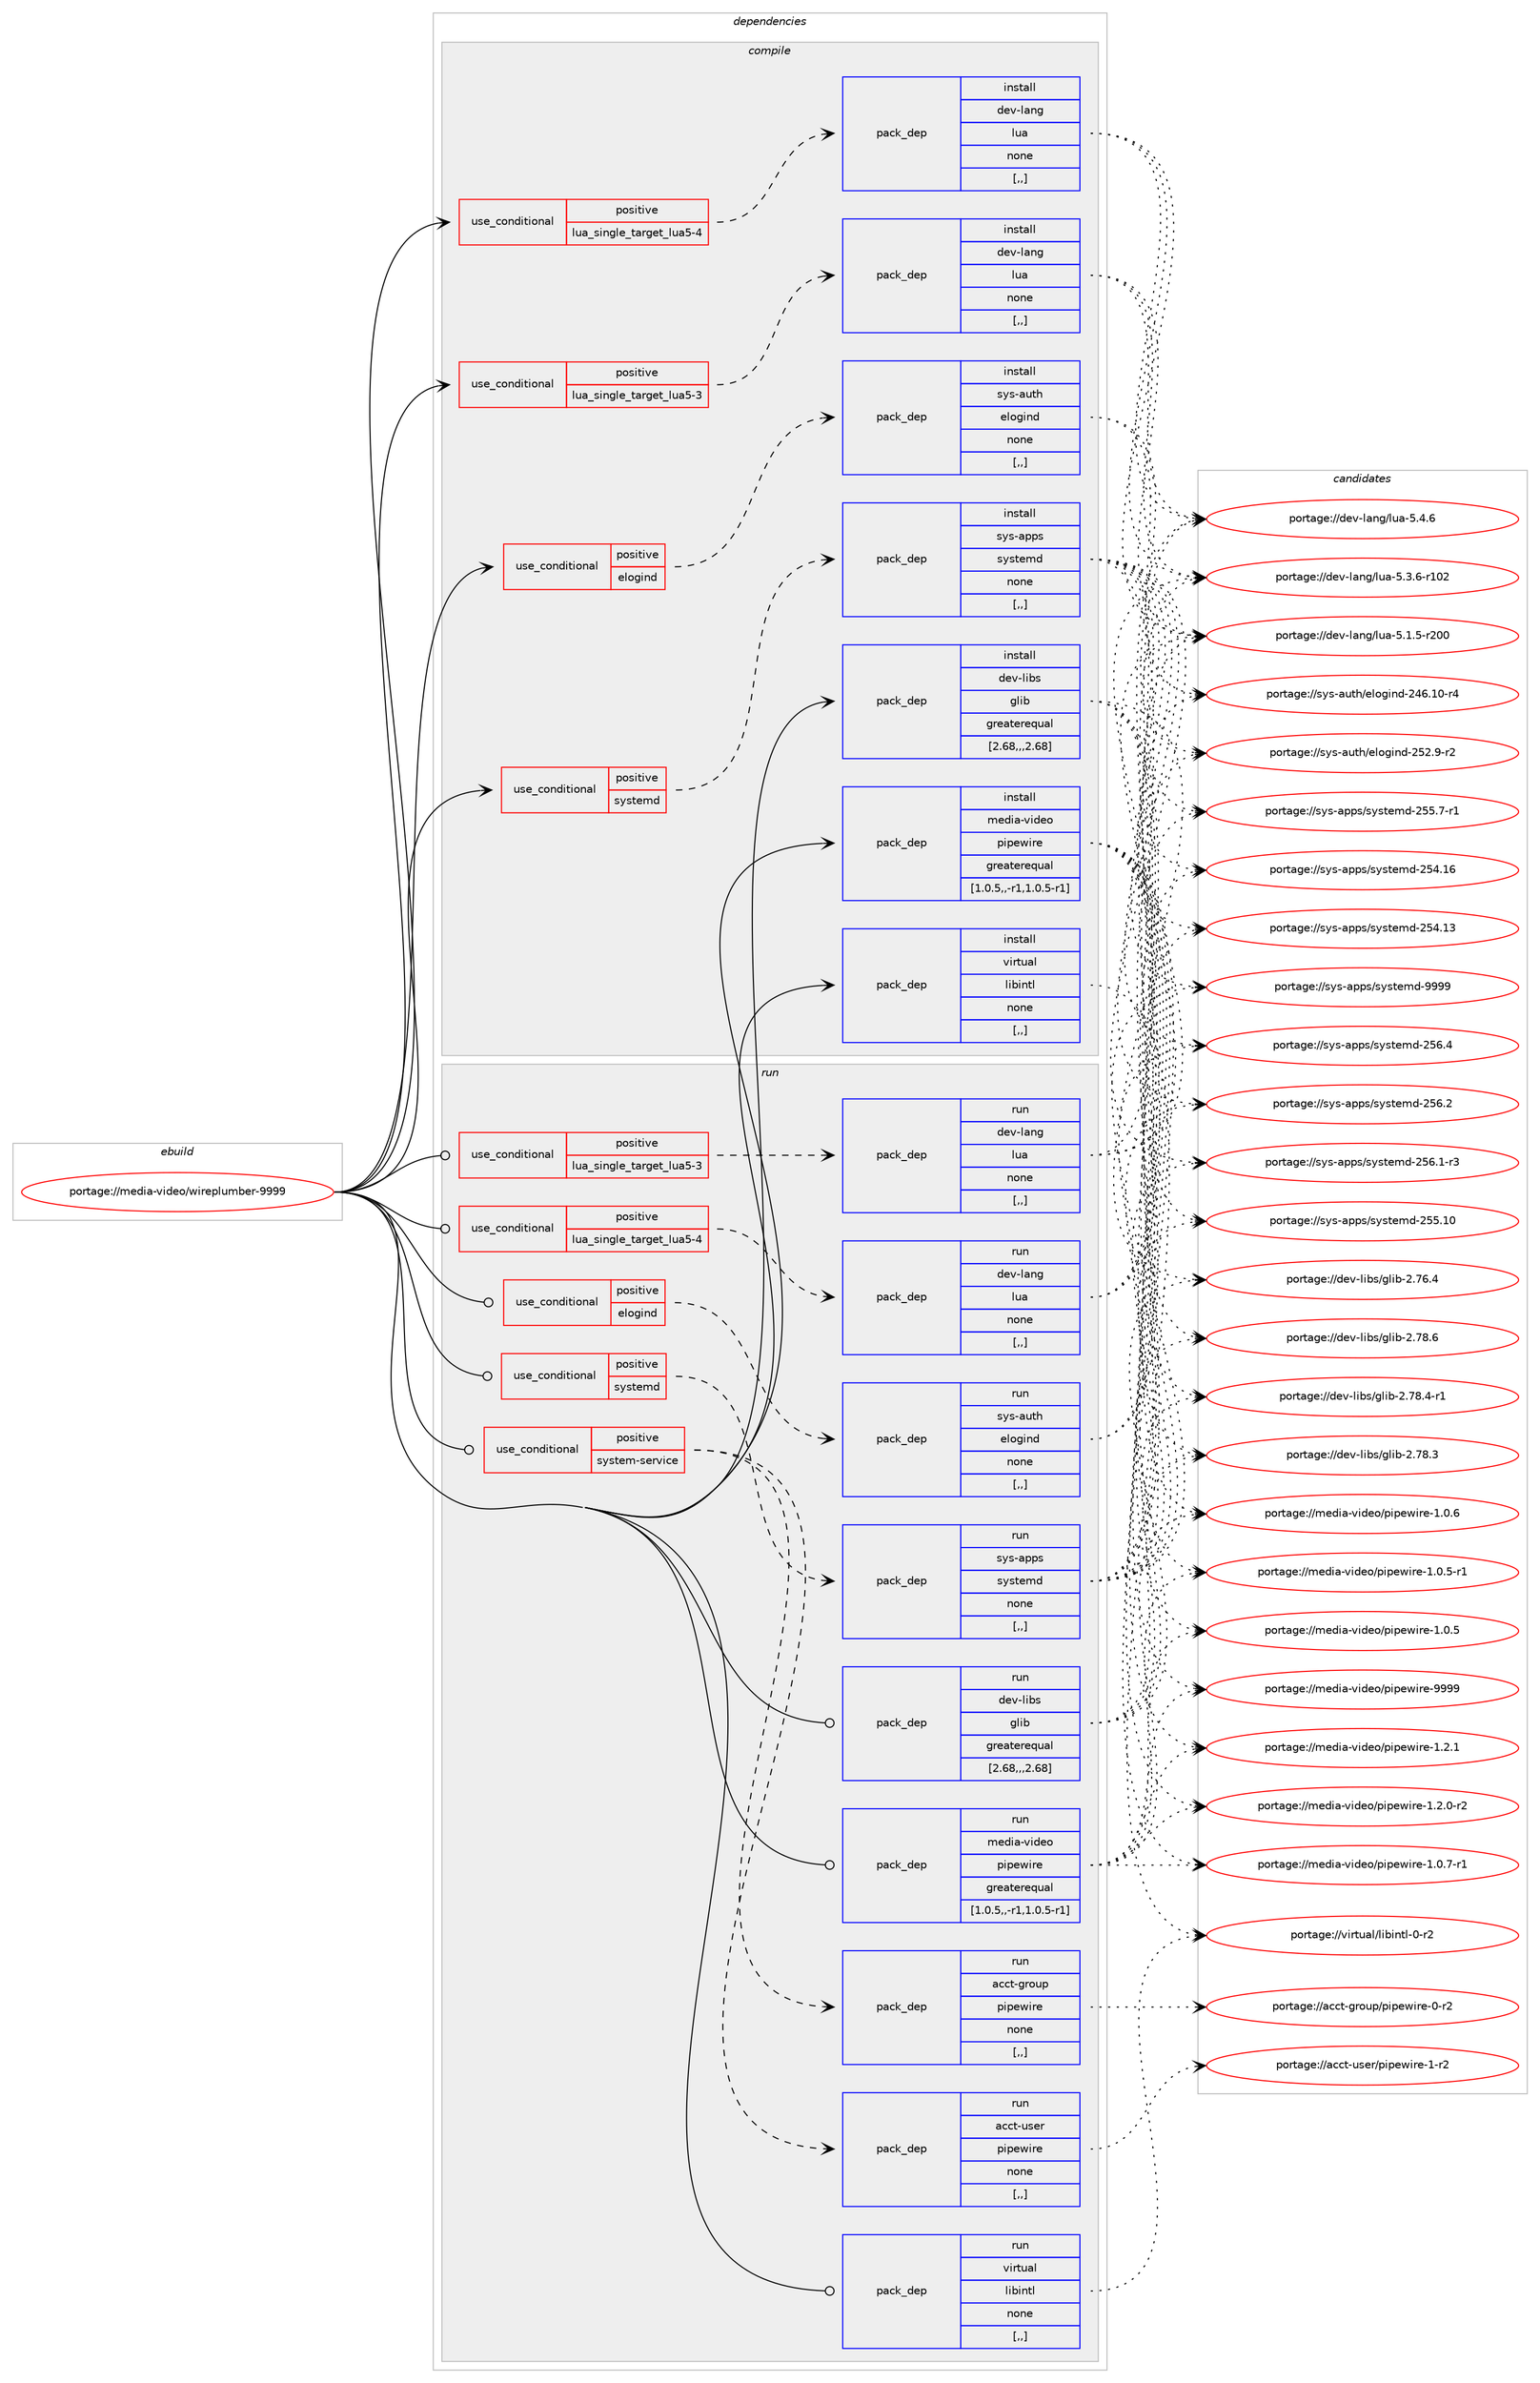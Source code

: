 digraph prolog {

# *************
# Graph options
# *************

newrank=true;
concentrate=true;
compound=true;
graph [rankdir=LR,fontname=Helvetica,fontsize=10,ranksep=1.5];#, ranksep=2.5, nodesep=0.2];
edge  [arrowhead=vee];
node  [fontname=Helvetica,fontsize=10];

# **********
# The ebuild
# **********

subgraph cluster_leftcol {
color=gray;
label=<<i>ebuild</i>>;
id [label="portage://media-video/wireplumber-9999", color=red, width=4, href="../media-video/wireplumber-9999.svg"];
}

# ****************
# The dependencies
# ****************

subgraph cluster_midcol {
color=gray;
label=<<i>dependencies</i>>;
subgraph cluster_compile {
fillcolor="#eeeeee";
style=filled;
label=<<i>compile</i>>;
subgraph cond86445 {
dependency335858 [label=<<TABLE BORDER="0" CELLBORDER="1" CELLSPACING="0" CELLPADDING="4"><TR><TD ROWSPAN="3" CELLPADDING="10">use_conditional</TD></TR><TR><TD>positive</TD></TR><TR><TD>elogind</TD></TR></TABLE>>, shape=none, color=red];
subgraph pack246869 {
dependency335859 [label=<<TABLE BORDER="0" CELLBORDER="1" CELLSPACING="0" CELLPADDING="4" WIDTH="220"><TR><TD ROWSPAN="6" CELLPADDING="30">pack_dep</TD></TR><TR><TD WIDTH="110">install</TD></TR><TR><TD>sys-auth</TD></TR><TR><TD>elogind</TD></TR><TR><TD>none</TD></TR><TR><TD>[,,]</TD></TR></TABLE>>, shape=none, color=blue];
}
dependency335858:e -> dependency335859:w [weight=20,style="dashed",arrowhead="vee"];
}
id:e -> dependency335858:w [weight=20,style="solid",arrowhead="vee"];
subgraph cond86446 {
dependency335860 [label=<<TABLE BORDER="0" CELLBORDER="1" CELLSPACING="0" CELLPADDING="4"><TR><TD ROWSPAN="3" CELLPADDING="10">use_conditional</TD></TR><TR><TD>positive</TD></TR><TR><TD>lua_single_target_lua5-3</TD></TR></TABLE>>, shape=none, color=red];
subgraph pack246870 {
dependency335861 [label=<<TABLE BORDER="0" CELLBORDER="1" CELLSPACING="0" CELLPADDING="4" WIDTH="220"><TR><TD ROWSPAN="6" CELLPADDING="30">pack_dep</TD></TR><TR><TD WIDTH="110">install</TD></TR><TR><TD>dev-lang</TD></TR><TR><TD>lua</TD></TR><TR><TD>none</TD></TR><TR><TD>[,,]</TD></TR></TABLE>>, shape=none, color=blue];
}
dependency335860:e -> dependency335861:w [weight=20,style="dashed",arrowhead="vee"];
}
id:e -> dependency335860:w [weight=20,style="solid",arrowhead="vee"];
subgraph cond86447 {
dependency335862 [label=<<TABLE BORDER="0" CELLBORDER="1" CELLSPACING="0" CELLPADDING="4"><TR><TD ROWSPAN="3" CELLPADDING="10">use_conditional</TD></TR><TR><TD>positive</TD></TR><TR><TD>lua_single_target_lua5-4</TD></TR></TABLE>>, shape=none, color=red];
subgraph pack246871 {
dependency335863 [label=<<TABLE BORDER="0" CELLBORDER="1" CELLSPACING="0" CELLPADDING="4" WIDTH="220"><TR><TD ROWSPAN="6" CELLPADDING="30">pack_dep</TD></TR><TR><TD WIDTH="110">install</TD></TR><TR><TD>dev-lang</TD></TR><TR><TD>lua</TD></TR><TR><TD>none</TD></TR><TR><TD>[,,]</TD></TR></TABLE>>, shape=none, color=blue];
}
dependency335862:e -> dependency335863:w [weight=20,style="dashed",arrowhead="vee"];
}
id:e -> dependency335862:w [weight=20,style="solid",arrowhead="vee"];
subgraph cond86448 {
dependency335864 [label=<<TABLE BORDER="0" CELLBORDER="1" CELLSPACING="0" CELLPADDING="4"><TR><TD ROWSPAN="3" CELLPADDING="10">use_conditional</TD></TR><TR><TD>positive</TD></TR><TR><TD>systemd</TD></TR></TABLE>>, shape=none, color=red];
subgraph pack246872 {
dependency335865 [label=<<TABLE BORDER="0" CELLBORDER="1" CELLSPACING="0" CELLPADDING="4" WIDTH="220"><TR><TD ROWSPAN="6" CELLPADDING="30">pack_dep</TD></TR><TR><TD WIDTH="110">install</TD></TR><TR><TD>sys-apps</TD></TR><TR><TD>systemd</TD></TR><TR><TD>none</TD></TR><TR><TD>[,,]</TD></TR></TABLE>>, shape=none, color=blue];
}
dependency335864:e -> dependency335865:w [weight=20,style="dashed",arrowhead="vee"];
}
id:e -> dependency335864:w [weight=20,style="solid",arrowhead="vee"];
subgraph pack246873 {
dependency335866 [label=<<TABLE BORDER="0" CELLBORDER="1" CELLSPACING="0" CELLPADDING="4" WIDTH="220"><TR><TD ROWSPAN="6" CELLPADDING="30">pack_dep</TD></TR><TR><TD WIDTH="110">install</TD></TR><TR><TD>dev-libs</TD></TR><TR><TD>glib</TD></TR><TR><TD>greaterequal</TD></TR><TR><TD>[2.68,,,2.68]</TD></TR></TABLE>>, shape=none, color=blue];
}
id:e -> dependency335866:w [weight=20,style="solid",arrowhead="vee"];
subgraph pack246874 {
dependency335867 [label=<<TABLE BORDER="0" CELLBORDER="1" CELLSPACING="0" CELLPADDING="4" WIDTH="220"><TR><TD ROWSPAN="6" CELLPADDING="30">pack_dep</TD></TR><TR><TD WIDTH="110">install</TD></TR><TR><TD>media-video</TD></TR><TR><TD>pipewire</TD></TR><TR><TD>greaterequal</TD></TR><TR><TD>[1.0.5,,-r1,1.0.5-r1]</TD></TR></TABLE>>, shape=none, color=blue];
}
id:e -> dependency335867:w [weight=20,style="solid",arrowhead="vee"];
subgraph pack246875 {
dependency335868 [label=<<TABLE BORDER="0" CELLBORDER="1" CELLSPACING="0" CELLPADDING="4" WIDTH="220"><TR><TD ROWSPAN="6" CELLPADDING="30">pack_dep</TD></TR><TR><TD WIDTH="110">install</TD></TR><TR><TD>virtual</TD></TR><TR><TD>libintl</TD></TR><TR><TD>none</TD></TR><TR><TD>[,,]</TD></TR></TABLE>>, shape=none, color=blue];
}
id:e -> dependency335868:w [weight=20,style="solid",arrowhead="vee"];
}
subgraph cluster_compileandrun {
fillcolor="#eeeeee";
style=filled;
label=<<i>compile and run</i>>;
}
subgraph cluster_run {
fillcolor="#eeeeee";
style=filled;
label=<<i>run</i>>;
subgraph cond86449 {
dependency335869 [label=<<TABLE BORDER="0" CELLBORDER="1" CELLSPACING="0" CELLPADDING="4"><TR><TD ROWSPAN="3" CELLPADDING="10">use_conditional</TD></TR><TR><TD>positive</TD></TR><TR><TD>elogind</TD></TR></TABLE>>, shape=none, color=red];
subgraph pack246876 {
dependency335870 [label=<<TABLE BORDER="0" CELLBORDER="1" CELLSPACING="0" CELLPADDING="4" WIDTH="220"><TR><TD ROWSPAN="6" CELLPADDING="30">pack_dep</TD></TR><TR><TD WIDTH="110">run</TD></TR><TR><TD>sys-auth</TD></TR><TR><TD>elogind</TD></TR><TR><TD>none</TD></TR><TR><TD>[,,]</TD></TR></TABLE>>, shape=none, color=blue];
}
dependency335869:e -> dependency335870:w [weight=20,style="dashed",arrowhead="vee"];
}
id:e -> dependency335869:w [weight=20,style="solid",arrowhead="odot"];
subgraph cond86450 {
dependency335871 [label=<<TABLE BORDER="0" CELLBORDER="1" CELLSPACING="0" CELLPADDING="4"><TR><TD ROWSPAN="3" CELLPADDING="10">use_conditional</TD></TR><TR><TD>positive</TD></TR><TR><TD>lua_single_target_lua5-3</TD></TR></TABLE>>, shape=none, color=red];
subgraph pack246877 {
dependency335872 [label=<<TABLE BORDER="0" CELLBORDER="1" CELLSPACING="0" CELLPADDING="4" WIDTH="220"><TR><TD ROWSPAN="6" CELLPADDING="30">pack_dep</TD></TR><TR><TD WIDTH="110">run</TD></TR><TR><TD>dev-lang</TD></TR><TR><TD>lua</TD></TR><TR><TD>none</TD></TR><TR><TD>[,,]</TD></TR></TABLE>>, shape=none, color=blue];
}
dependency335871:e -> dependency335872:w [weight=20,style="dashed",arrowhead="vee"];
}
id:e -> dependency335871:w [weight=20,style="solid",arrowhead="odot"];
subgraph cond86451 {
dependency335873 [label=<<TABLE BORDER="0" CELLBORDER="1" CELLSPACING="0" CELLPADDING="4"><TR><TD ROWSPAN="3" CELLPADDING="10">use_conditional</TD></TR><TR><TD>positive</TD></TR><TR><TD>lua_single_target_lua5-4</TD></TR></TABLE>>, shape=none, color=red];
subgraph pack246878 {
dependency335874 [label=<<TABLE BORDER="0" CELLBORDER="1" CELLSPACING="0" CELLPADDING="4" WIDTH="220"><TR><TD ROWSPAN="6" CELLPADDING="30">pack_dep</TD></TR><TR><TD WIDTH="110">run</TD></TR><TR><TD>dev-lang</TD></TR><TR><TD>lua</TD></TR><TR><TD>none</TD></TR><TR><TD>[,,]</TD></TR></TABLE>>, shape=none, color=blue];
}
dependency335873:e -> dependency335874:w [weight=20,style="dashed",arrowhead="vee"];
}
id:e -> dependency335873:w [weight=20,style="solid",arrowhead="odot"];
subgraph cond86452 {
dependency335875 [label=<<TABLE BORDER="0" CELLBORDER="1" CELLSPACING="0" CELLPADDING="4"><TR><TD ROWSPAN="3" CELLPADDING="10">use_conditional</TD></TR><TR><TD>positive</TD></TR><TR><TD>system-service</TD></TR></TABLE>>, shape=none, color=red];
subgraph pack246879 {
dependency335876 [label=<<TABLE BORDER="0" CELLBORDER="1" CELLSPACING="0" CELLPADDING="4" WIDTH="220"><TR><TD ROWSPAN="6" CELLPADDING="30">pack_dep</TD></TR><TR><TD WIDTH="110">run</TD></TR><TR><TD>acct-user</TD></TR><TR><TD>pipewire</TD></TR><TR><TD>none</TD></TR><TR><TD>[,,]</TD></TR></TABLE>>, shape=none, color=blue];
}
dependency335875:e -> dependency335876:w [weight=20,style="dashed",arrowhead="vee"];
subgraph pack246880 {
dependency335877 [label=<<TABLE BORDER="0" CELLBORDER="1" CELLSPACING="0" CELLPADDING="4" WIDTH="220"><TR><TD ROWSPAN="6" CELLPADDING="30">pack_dep</TD></TR><TR><TD WIDTH="110">run</TD></TR><TR><TD>acct-group</TD></TR><TR><TD>pipewire</TD></TR><TR><TD>none</TD></TR><TR><TD>[,,]</TD></TR></TABLE>>, shape=none, color=blue];
}
dependency335875:e -> dependency335877:w [weight=20,style="dashed",arrowhead="vee"];
}
id:e -> dependency335875:w [weight=20,style="solid",arrowhead="odot"];
subgraph cond86453 {
dependency335878 [label=<<TABLE BORDER="0" CELLBORDER="1" CELLSPACING="0" CELLPADDING="4"><TR><TD ROWSPAN="3" CELLPADDING="10">use_conditional</TD></TR><TR><TD>positive</TD></TR><TR><TD>systemd</TD></TR></TABLE>>, shape=none, color=red];
subgraph pack246881 {
dependency335879 [label=<<TABLE BORDER="0" CELLBORDER="1" CELLSPACING="0" CELLPADDING="4" WIDTH="220"><TR><TD ROWSPAN="6" CELLPADDING="30">pack_dep</TD></TR><TR><TD WIDTH="110">run</TD></TR><TR><TD>sys-apps</TD></TR><TR><TD>systemd</TD></TR><TR><TD>none</TD></TR><TR><TD>[,,]</TD></TR></TABLE>>, shape=none, color=blue];
}
dependency335878:e -> dependency335879:w [weight=20,style="dashed",arrowhead="vee"];
}
id:e -> dependency335878:w [weight=20,style="solid",arrowhead="odot"];
subgraph pack246882 {
dependency335880 [label=<<TABLE BORDER="0" CELLBORDER="1" CELLSPACING="0" CELLPADDING="4" WIDTH="220"><TR><TD ROWSPAN="6" CELLPADDING="30">pack_dep</TD></TR><TR><TD WIDTH="110">run</TD></TR><TR><TD>dev-libs</TD></TR><TR><TD>glib</TD></TR><TR><TD>greaterequal</TD></TR><TR><TD>[2.68,,,2.68]</TD></TR></TABLE>>, shape=none, color=blue];
}
id:e -> dependency335880:w [weight=20,style="solid",arrowhead="odot"];
subgraph pack246883 {
dependency335881 [label=<<TABLE BORDER="0" CELLBORDER="1" CELLSPACING="0" CELLPADDING="4" WIDTH="220"><TR><TD ROWSPAN="6" CELLPADDING="30">pack_dep</TD></TR><TR><TD WIDTH="110">run</TD></TR><TR><TD>media-video</TD></TR><TR><TD>pipewire</TD></TR><TR><TD>greaterequal</TD></TR><TR><TD>[1.0.5,,-r1,1.0.5-r1]</TD></TR></TABLE>>, shape=none, color=blue];
}
id:e -> dependency335881:w [weight=20,style="solid",arrowhead="odot"];
subgraph pack246884 {
dependency335882 [label=<<TABLE BORDER="0" CELLBORDER="1" CELLSPACING="0" CELLPADDING="4" WIDTH="220"><TR><TD ROWSPAN="6" CELLPADDING="30">pack_dep</TD></TR><TR><TD WIDTH="110">run</TD></TR><TR><TD>virtual</TD></TR><TR><TD>libintl</TD></TR><TR><TD>none</TD></TR><TR><TD>[,,]</TD></TR></TABLE>>, shape=none, color=blue];
}
id:e -> dependency335882:w [weight=20,style="solid",arrowhead="odot"];
}
}

# **************
# The candidates
# **************

subgraph cluster_choices {
rank=same;
color=gray;
label=<<i>candidates</i>>;

subgraph choice246869 {
color=black;
nodesep=1;
choice1151211154597117116104471011081111031051101004550535046574511450 [label="portage://sys-auth/elogind-252.9-r2", color=red, width=4,href="../sys-auth/elogind-252.9-r2.svg"];
choice115121115459711711610447101108111103105110100455052544649484511452 [label="portage://sys-auth/elogind-246.10-r4", color=red, width=4,href="../sys-auth/elogind-246.10-r4.svg"];
dependency335859:e -> choice1151211154597117116104471011081111031051101004550535046574511450:w [style=dotted,weight="100"];
dependency335859:e -> choice115121115459711711610447101108111103105110100455052544649484511452:w [style=dotted,weight="100"];
}
subgraph choice246870 {
color=black;
nodesep=1;
choice10010111845108971101034710811797455346524654 [label="portage://dev-lang/lua-5.4.6", color=red, width=4,href="../dev-lang/lua-5.4.6.svg"];
choice1001011184510897110103471081179745534651465445114494850 [label="portage://dev-lang/lua-5.3.6-r102", color=red, width=4,href="../dev-lang/lua-5.3.6-r102.svg"];
choice1001011184510897110103471081179745534649465345114504848 [label="portage://dev-lang/lua-5.1.5-r200", color=red, width=4,href="../dev-lang/lua-5.1.5-r200.svg"];
dependency335861:e -> choice10010111845108971101034710811797455346524654:w [style=dotted,weight="100"];
dependency335861:e -> choice1001011184510897110103471081179745534651465445114494850:w [style=dotted,weight="100"];
dependency335861:e -> choice1001011184510897110103471081179745534649465345114504848:w [style=dotted,weight="100"];
}
subgraph choice246871 {
color=black;
nodesep=1;
choice10010111845108971101034710811797455346524654 [label="portage://dev-lang/lua-5.4.6", color=red, width=4,href="../dev-lang/lua-5.4.6.svg"];
choice1001011184510897110103471081179745534651465445114494850 [label="portage://dev-lang/lua-5.3.6-r102", color=red, width=4,href="../dev-lang/lua-5.3.6-r102.svg"];
choice1001011184510897110103471081179745534649465345114504848 [label="portage://dev-lang/lua-5.1.5-r200", color=red, width=4,href="../dev-lang/lua-5.1.5-r200.svg"];
dependency335863:e -> choice10010111845108971101034710811797455346524654:w [style=dotted,weight="100"];
dependency335863:e -> choice1001011184510897110103471081179745534651465445114494850:w [style=dotted,weight="100"];
dependency335863:e -> choice1001011184510897110103471081179745534649465345114504848:w [style=dotted,weight="100"];
}
subgraph choice246872 {
color=black;
nodesep=1;
choice1151211154597112112115471151211151161011091004557575757 [label="portage://sys-apps/systemd-9999", color=red, width=4,href="../sys-apps/systemd-9999.svg"];
choice115121115459711211211547115121115116101109100455053544652 [label="portage://sys-apps/systemd-256.4", color=red, width=4,href="../sys-apps/systemd-256.4.svg"];
choice115121115459711211211547115121115116101109100455053544650 [label="portage://sys-apps/systemd-256.2", color=red, width=4,href="../sys-apps/systemd-256.2.svg"];
choice1151211154597112112115471151211151161011091004550535446494511451 [label="portage://sys-apps/systemd-256.1-r3", color=red, width=4,href="../sys-apps/systemd-256.1-r3.svg"];
choice11512111545971121121154711512111511610110910045505353464948 [label="portage://sys-apps/systemd-255.10", color=red, width=4,href="../sys-apps/systemd-255.10.svg"];
choice1151211154597112112115471151211151161011091004550535346554511449 [label="portage://sys-apps/systemd-255.7-r1", color=red, width=4,href="../sys-apps/systemd-255.7-r1.svg"];
choice11512111545971121121154711512111511610110910045505352464954 [label="portage://sys-apps/systemd-254.16", color=red, width=4,href="../sys-apps/systemd-254.16.svg"];
choice11512111545971121121154711512111511610110910045505352464951 [label="portage://sys-apps/systemd-254.13", color=red, width=4,href="../sys-apps/systemd-254.13.svg"];
dependency335865:e -> choice1151211154597112112115471151211151161011091004557575757:w [style=dotted,weight="100"];
dependency335865:e -> choice115121115459711211211547115121115116101109100455053544652:w [style=dotted,weight="100"];
dependency335865:e -> choice115121115459711211211547115121115116101109100455053544650:w [style=dotted,weight="100"];
dependency335865:e -> choice1151211154597112112115471151211151161011091004550535446494511451:w [style=dotted,weight="100"];
dependency335865:e -> choice11512111545971121121154711512111511610110910045505353464948:w [style=dotted,weight="100"];
dependency335865:e -> choice1151211154597112112115471151211151161011091004550535346554511449:w [style=dotted,weight="100"];
dependency335865:e -> choice11512111545971121121154711512111511610110910045505352464954:w [style=dotted,weight="100"];
dependency335865:e -> choice11512111545971121121154711512111511610110910045505352464951:w [style=dotted,weight="100"];
}
subgraph choice246873 {
color=black;
nodesep=1;
choice1001011184510810598115471031081059845504655564654 [label="portage://dev-libs/glib-2.78.6", color=red, width=4,href="../dev-libs/glib-2.78.6.svg"];
choice10010111845108105981154710310810598455046555646524511449 [label="portage://dev-libs/glib-2.78.4-r1", color=red, width=4,href="../dev-libs/glib-2.78.4-r1.svg"];
choice1001011184510810598115471031081059845504655564651 [label="portage://dev-libs/glib-2.78.3", color=red, width=4,href="../dev-libs/glib-2.78.3.svg"];
choice1001011184510810598115471031081059845504655544652 [label="portage://dev-libs/glib-2.76.4", color=red, width=4,href="../dev-libs/glib-2.76.4.svg"];
dependency335866:e -> choice1001011184510810598115471031081059845504655564654:w [style=dotted,weight="100"];
dependency335866:e -> choice10010111845108105981154710310810598455046555646524511449:w [style=dotted,weight="100"];
dependency335866:e -> choice1001011184510810598115471031081059845504655564651:w [style=dotted,weight="100"];
dependency335866:e -> choice1001011184510810598115471031081059845504655544652:w [style=dotted,weight="100"];
}
subgraph choice246874 {
color=black;
nodesep=1;
choice1091011001059745118105100101111471121051121011191051141014557575757 [label="portage://media-video/pipewire-9999", color=red, width=4,href="../media-video/pipewire-9999.svg"];
choice109101100105974511810510010111147112105112101119105114101454946504649 [label="portage://media-video/pipewire-1.2.1", color=red, width=4,href="../media-video/pipewire-1.2.1.svg"];
choice1091011001059745118105100101111471121051121011191051141014549465046484511450 [label="portage://media-video/pipewire-1.2.0-r2", color=red, width=4,href="../media-video/pipewire-1.2.0-r2.svg"];
choice1091011001059745118105100101111471121051121011191051141014549464846554511449 [label="portage://media-video/pipewire-1.0.7-r1", color=red, width=4,href="../media-video/pipewire-1.0.7-r1.svg"];
choice109101100105974511810510010111147112105112101119105114101454946484654 [label="portage://media-video/pipewire-1.0.6", color=red, width=4,href="../media-video/pipewire-1.0.6.svg"];
choice1091011001059745118105100101111471121051121011191051141014549464846534511449 [label="portage://media-video/pipewire-1.0.5-r1", color=red, width=4,href="../media-video/pipewire-1.0.5-r1.svg"];
choice109101100105974511810510010111147112105112101119105114101454946484653 [label="portage://media-video/pipewire-1.0.5", color=red, width=4,href="../media-video/pipewire-1.0.5.svg"];
dependency335867:e -> choice1091011001059745118105100101111471121051121011191051141014557575757:w [style=dotted,weight="100"];
dependency335867:e -> choice109101100105974511810510010111147112105112101119105114101454946504649:w [style=dotted,weight="100"];
dependency335867:e -> choice1091011001059745118105100101111471121051121011191051141014549465046484511450:w [style=dotted,weight="100"];
dependency335867:e -> choice1091011001059745118105100101111471121051121011191051141014549464846554511449:w [style=dotted,weight="100"];
dependency335867:e -> choice109101100105974511810510010111147112105112101119105114101454946484654:w [style=dotted,weight="100"];
dependency335867:e -> choice1091011001059745118105100101111471121051121011191051141014549464846534511449:w [style=dotted,weight="100"];
dependency335867:e -> choice109101100105974511810510010111147112105112101119105114101454946484653:w [style=dotted,weight="100"];
}
subgraph choice246875 {
color=black;
nodesep=1;
choice11810511411611797108471081059810511011610845484511450 [label="portage://virtual/libintl-0-r2", color=red, width=4,href="../virtual/libintl-0-r2.svg"];
dependency335868:e -> choice11810511411611797108471081059810511011610845484511450:w [style=dotted,weight="100"];
}
subgraph choice246876 {
color=black;
nodesep=1;
choice1151211154597117116104471011081111031051101004550535046574511450 [label="portage://sys-auth/elogind-252.9-r2", color=red, width=4,href="../sys-auth/elogind-252.9-r2.svg"];
choice115121115459711711610447101108111103105110100455052544649484511452 [label="portage://sys-auth/elogind-246.10-r4", color=red, width=4,href="../sys-auth/elogind-246.10-r4.svg"];
dependency335870:e -> choice1151211154597117116104471011081111031051101004550535046574511450:w [style=dotted,weight="100"];
dependency335870:e -> choice115121115459711711610447101108111103105110100455052544649484511452:w [style=dotted,weight="100"];
}
subgraph choice246877 {
color=black;
nodesep=1;
choice10010111845108971101034710811797455346524654 [label="portage://dev-lang/lua-5.4.6", color=red, width=4,href="../dev-lang/lua-5.4.6.svg"];
choice1001011184510897110103471081179745534651465445114494850 [label="portage://dev-lang/lua-5.3.6-r102", color=red, width=4,href="../dev-lang/lua-5.3.6-r102.svg"];
choice1001011184510897110103471081179745534649465345114504848 [label="portage://dev-lang/lua-5.1.5-r200", color=red, width=4,href="../dev-lang/lua-5.1.5-r200.svg"];
dependency335872:e -> choice10010111845108971101034710811797455346524654:w [style=dotted,weight="100"];
dependency335872:e -> choice1001011184510897110103471081179745534651465445114494850:w [style=dotted,weight="100"];
dependency335872:e -> choice1001011184510897110103471081179745534649465345114504848:w [style=dotted,weight="100"];
}
subgraph choice246878 {
color=black;
nodesep=1;
choice10010111845108971101034710811797455346524654 [label="portage://dev-lang/lua-5.4.6", color=red, width=4,href="../dev-lang/lua-5.4.6.svg"];
choice1001011184510897110103471081179745534651465445114494850 [label="portage://dev-lang/lua-5.3.6-r102", color=red, width=4,href="../dev-lang/lua-5.3.6-r102.svg"];
choice1001011184510897110103471081179745534649465345114504848 [label="portage://dev-lang/lua-5.1.5-r200", color=red, width=4,href="../dev-lang/lua-5.1.5-r200.svg"];
dependency335874:e -> choice10010111845108971101034710811797455346524654:w [style=dotted,weight="100"];
dependency335874:e -> choice1001011184510897110103471081179745534651465445114494850:w [style=dotted,weight="100"];
dependency335874:e -> choice1001011184510897110103471081179745534649465345114504848:w [style=dotted,weight="100"];
}
subgraph choice246879 {
color=black;
nodesep=1;
choice979999116451171151011144711210511210111910511410145494511450 [label="portage://acct-user/pipewire-1-r2", color=red, width=4,href="../acct-user/pipewire-1-r2.svg"];
dependency335876:e -> choice979999116451171151011144711210511210111910511410145494511450:w [style=dotted,weight="100"];
}
subgraph choice246880 {
color=black;
nodesep=1;
choice979999116451031141111171124711210511210111910511410145484511450 [label="portage://acct-group/pipewire-0-r2", color=red, width=4,href="../acct-group/pipewire-0-r2.svg"];
dependency335877:e -> choice979999116451031141111171124711210511210111910511410145484511450:w [style=dotted,weight="100"];
}
subgraph choice246881 {
color=black;
nodesep=1;
choice1151211154597112112115471151211151161011091004557575757 [label="portage://sys-apps/systemd-9999", color=red, width=4,href="../sys-apps/systemd-9999.svg"];
choice115121115459711211211547115121115116101109100455053544652 [label="portage://sys-apps/systemd-256.4", color=red, width=4,href="../sys-apps/systemd-256.4.svg"];
choice115121115459711211211547115121115116101109100455053544650 [label="portage://sys-apps/systemd-256.2", color=red, width=4,href="../sys-apps/systemd-256.2.svg"];
choice1151211154597112112115471151211151161011091004550535446494511451 [label="portage://sys-apps/systemd-256.1-r3", color=red, width=4,href="../sys-apps/systemd-256.1-r3.svg"];
choice11512111545971121121154711512111511610110910045505353464948 [label="portage://sys-apps/systemd-255.10", color=red, width=4,href="../sys-apps/systemd-255.10.svg"];
choice1151211154597112112115471151211151161011091004550535346554511449 [label="portage://sys-apps/systemd-255.7-r1", color=red, width=4,href="../sys-apps/systemd-255.7-r1.svg"];
choice11512111545971121121154711512111511610110910045505352464954 [label="portage://sys-apps/systemd-254.16", color=red, width=4,href="../sys-apps/systemd-254.16.svg"];
choice11512111545971121121154711512111511610110910045505352464951 [label="portage://sys-apps/systemd-254.13", color=red, width=4,href="../sys-apps/systemd-254.13.svg"];
dependency335879:e -> choice1151211154597112112115471151211151161011091004557575757:w [style=dotted,weight="100"];
dependency335879:e -> choice115121115459711211211547115121115116101109100455053544652:w [style=dotted,weight="100"];
dependency335879:e -> choice115121115459711211211547115121115116101109100455053544650:w [style=dotted,weight="100"];
dependency335879:e -> choice1151211154597112112115471151211151161011091004550535446494511451:w [style=dotted,weight="100"];
dependency335879:e -> choice11512111545971121121154711512111511610110910045505353464948:w [style=dotted,weight="100"];
dependency335879:e -> choice1151211154597112112115471151211151161011091004550535346554511449:w [style=dotted,weight="100"];
dependency335879:e -> choice11512111545971121121154711512111511610110910045505352464954:w [style=dotted,weight="100"];
dependency335879:e -> choice11512111545971121121154711512111511610110910045505352464951:w [style=dotted,weight="100"];
}
subgraph choice246882 {
color=black;
nodesep=1;
choice1001011184510810598115471031081059845504655564654 [label="portage://dev-libs/glib-2.78.6", color=red, width=4,href="../dev-libs/glib-2.78.6.svg"];
choice10010111845108105981154710310810598455046555646524511449 [label="portage://dev-libs/glib-2.78.4-r1", color=red, width=4,href="../dev-libs/glib-2.78.4-r1.svg"];
choice1001011184510810598115471031081059845504655564651 [label="portage://dev-libs/glib-2.78.3", color=red, width=4,href="../dev-libs/glib-2.78.3.svg"];
choice1001011184510810598115471031081059845504655544652 [label="portage://dev-libs/glib-2.76.4", color=red, width=4,href="../dev-libs/glib-2.76.4.svg"];
dependency335880:e -> choice1001011184510810598115471031081059845504655564654:w [style=dotted,weight="100"];
dependency335880:e -> choice10010111845108105981154710310810598455046555646524511449:w [style=dotted,weight="100"];
dependency335880:e -> choice1001011184510810598115471031081059845504655564651:w [style=dotted,weight="100"];
dependency335880:e -> choice1001011184510810598115471031081059845504655544652:w [style=dotted,weight="100"];
}
subgraph choice246883 {
color=black;
nodesep=1;
choice1091011001059745118105100101111471121051121011191051141014557575757 [label="portage://media-video/pipewire-9999", color=red, width=4,href="../media-video/pipewire-9999.svg"];
choice109101100105974511810510010111147112105112101119105114101454946504649 [label="portage://media-video/pipewire-1.2.1", color=red, width=4,href="../media-video/pipewire-1.2.1.svg"];
choice1091011001059745118105100101111471121051121011191051141014549465046484511450 [label="portage://media-video/pipewire-1.2.0-r2", color=red, width=4,href="../media-video/pipewire-1.2.0-r2.svg"];
choice1091011001059745118105100101111471121051121011191051141014549464846554511449 [label="portage://media-video/pipewire-1.0.7-r1", color=red, width=4,href="../media-video/pipewire-1.0.7-r1.svg"];
choice109101100105974511810510010111147112105112101119105114101454946484654 [label="portage://media-video/pipewire-1.0.6", color=red, width=4,href="../media-video/pipewire-1.0.6.svg"];
choice1091011001059745118105100101111471121051121011191051141014549464846534511449 [label="portage://media-video/pipewire-1.0.5-r1", color=red, width=4,href="../media-video/pipewire-1.0.5-r1.svg"];
choice109101100105974511810510010111147112105112101119105114101454946484653 [label="portage://media-video/pipewire-1.0.5", color=red, width=4,href="../media-video/pipewire-1.0.5.svg"];
dependency335881:e -> choice1091011001059745118105100101111471121051121011191051141014557575757:w [style=dotted,weight="100"];
dependency335881:e -> choice109101100105974511810510010111147112105112101119105114101454946504649:w [style=dotted,weight="100"];
dependency335881:e -> choice1091011001059745118105100101111471121051121011191051141014549465046484511450:w [style=dotted,weight="100"];
dependency335881:e -> choice1091011001059745118105100101111471121051121011191051141014549464846554511449:w [style=dotted,weight="100"];
dependency335881:e -> choice109101100105974511810510010111147112105112101119105114101454946484654:w [style=dotted,weight="100"];
dependency335881:e -> choice1091011001059745118105100101111471121051121011191051141014549464846534511449:w [style=dotted,weight="100"];
dependency335881:e -> choice109101100105974511810510010111147112105112101119105114101454946484653:w [style=dotted,weight="100"];
}
subgraph choice246884 {
color=black;
nodesep=1;
choice11810511411611797108471081059810511011610845484511450 [label="portage://virtual/libintl-0-r2", color=red, width=4,href="../virtual/libintl-0-r2.svg"];
dependency335882:e -> choice11810511411611797108471081059810511011610845484511450:w [style=dotted,weight="100"];
}
}

}
